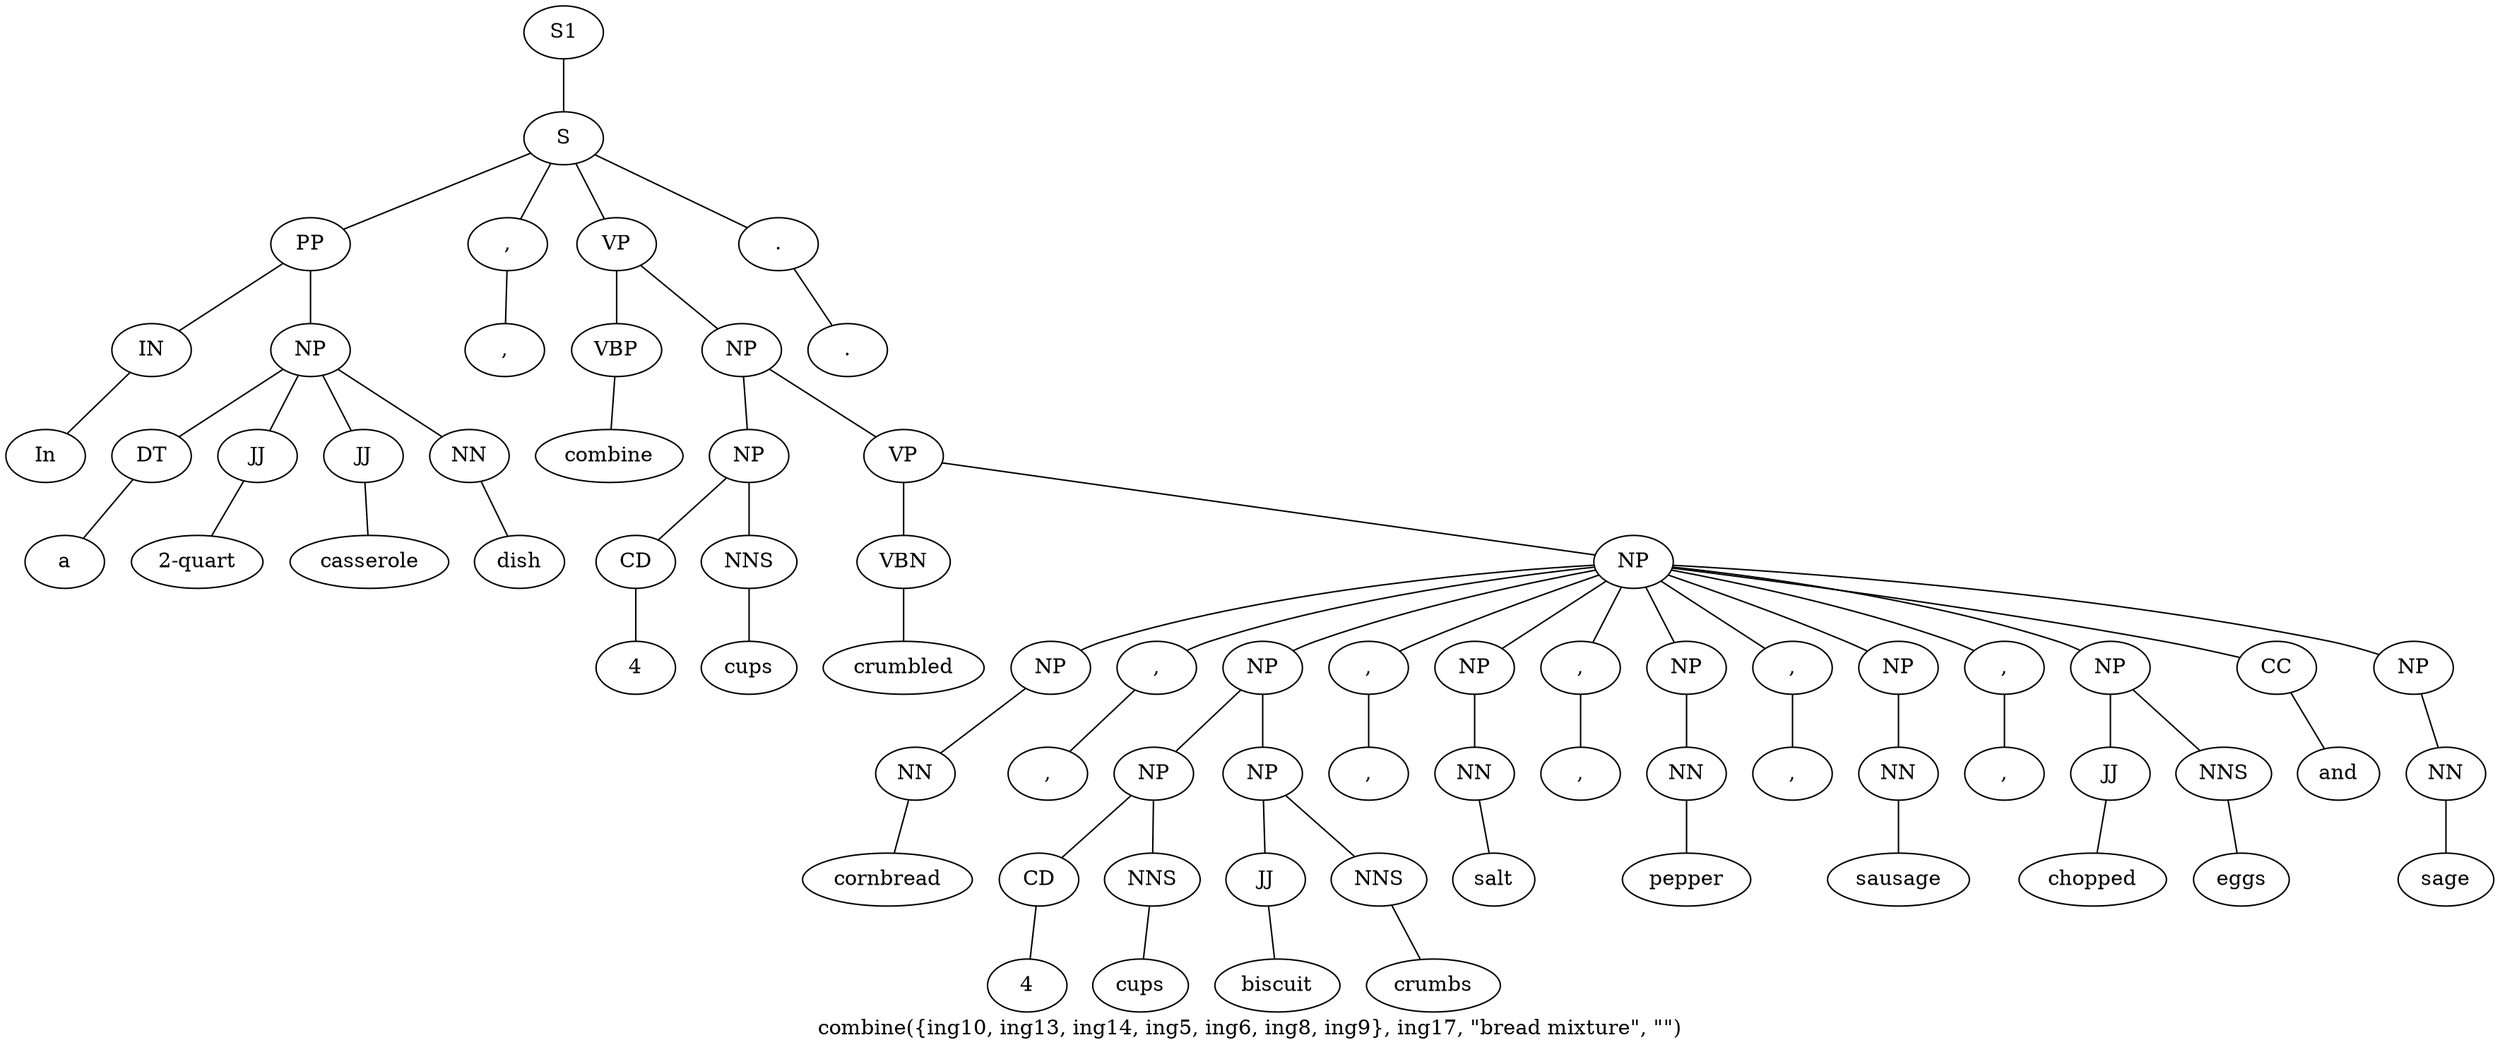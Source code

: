 graph SyntaxGraph {
	label = "combine({ing10, ing13, ing14, ing5, ing6, ing8, ing9}, ing17, \"bread mixture\", \"\")";
	Node0 [label="S1"];
	Node1 [label="S"];
	Node2 [label="PP"];
	Node3 [label="IN"];
	Node4 [label="In"];
	Node5 [label="NP"];
	Node6 [label="DT"];
	Node7 [label="a"];
	Node8 [label="JJ"];
	Node9 [label="2-quart"];
	Node10 [label="JJ"];
	Node11 [label="casserole"];
	Node12 [label="NN"];
	Node13 [label="dish"];
	Node14 [label=","];
	Node15 [label=","];
	Node16 [label="VP"];
	Node17 [label="VBP"];
	Node18 [label="combine"];
	Node19 [label="NP"];
	Node20 [label="NP"];
	Node21 [label="CD"];
	Node22 [label="4"];
	Node23 [label="NNS"];
	Node24 [label="cups"];
	Node25 [label="VP"];
	Node26 [label="VBN"];
	Node27 [label="crumbled"];
	Node28 [label="NP"];
	Node29 [label="NP"];
	Node30 [label="NN"];
	Node31 [label="cornbread"];
	Node32 [label=","];
	Node33 [label=","];
	Node34 [label="NP"];
	Node35 [label="NP"];
	Node36 [label="CD"];
	Node37 [label="4"];
	Node38 [label="NNS"];
	Node39 [label="cups"];
	Node40 [label="NP"];
	Node41 [label="JJ"];
	Node42 [label="biscuit"];
	Node43 [label="NNS"];
	Node44 [label="crumbs"];
	Node45 [label=","];
	Node46 [label=","];
	Node47 [label="NP"];
	Node48 [label="NN"];
	Node49 [label="salt"];
	Node50 [label=","];
	Node51 [label=","];
	Node52 [label="NP"];
	Node53 [label="NN"];
	Node54 [label="pepper"];
	Node55 [label=","];
	Node56 [label=","];
	Node57 [label="NP"];
	Node58 [label="NN"];
	Node59 [label="sausage"];
	Node60 [label=","];
	Node61 [label=","];
	Node62 [label="NP"];
	Node63 [label="JJ"];
	Node64 [label="chopped"];
	Node65 [label="NNS"];
	Node66 [label="eggs"];
	Node67 [label="CC"];
	Node68 [label="and"];
	Node69 [label="NP"];
	Node70 [label="NN"];
	Node71 [label="sage"];
	Node72 [label="."];
	Node73 [label="."];

	Node0 -- Node1;
	Node1 -- Node2;
	Node1 -- Node14;
	Node1 -- Node16;
	Node1 -- Node72;
	Node2 -- Node3;
	Node2 -- Node5;
	Node3 -- Node4;
	Node5 -- Node6;
	Node5 -- Node8;
	Node5 -- Node10;
	Node5 -- Node12;
	Node6 -- Node7;
	Node8 -- Node9;
	Node10 -- Node11;
	Node12 -- Node13;
	Node14 -- Node15;
	Node16 -- Node17;
	Node16 -- Node19;
	Node17 -- Node18;
	Node19 -- Node20;
	Node19 -- Node25;
	Node20 -- Node21;
	Node20 -- Node23;
	Node21 -- Node22;
	Node23 -- Node24;
	Node25 -- Node26;
	Node25 -- Node28;
	Node26 -- Node27;
	Node28 -- Node29;
	Node28 -- Node32;
	Node28 -- Node34;
	Node28 -- Node45;
	Node28 -- Node47;
	Node28 -- Node50;
	Node28 -- Node52;
	Node28 -- Node55;
	Node28 -- Node57;
	Node28 -- Node60;
	Node28 -- Node62;
	Node28 -- Node67;
	Node28 -- Node69;
	Node29 -- Node30;
	Node30 -- Node31;
	Node32 -- Node33;
	Node34 -- Node35;
	Node34 -- Node40;
	Node35 -- Node36;
	Node35 -- Node38;
	Node36 -- Node37;
	Node38 -- Node39;
	Node40 -- Node41;
	Node40 -- Node43;
	Node41 -- Node42;
	Node43 -- Node44;
	Node45 -- Node46;
	Node47 -- Node48;
	Node48 -- Node49;
	Node50 -- Node51;
	Node52 -- Node53;
	Node53 -- Node54;
	Node55 -- Node56;
	Node57 -- Node58;
	Node58 -- Node59;
	Node60 -- Node61;
	Node62 -- Node63;
	Node62 -- Node65;
	Node63 -- Node64;
	Node65 -- Node66;
	Node67 -- Node68;
	Node69 -- Node70;
	Node70 -- Node71;
	Node72 -- Node73;
}